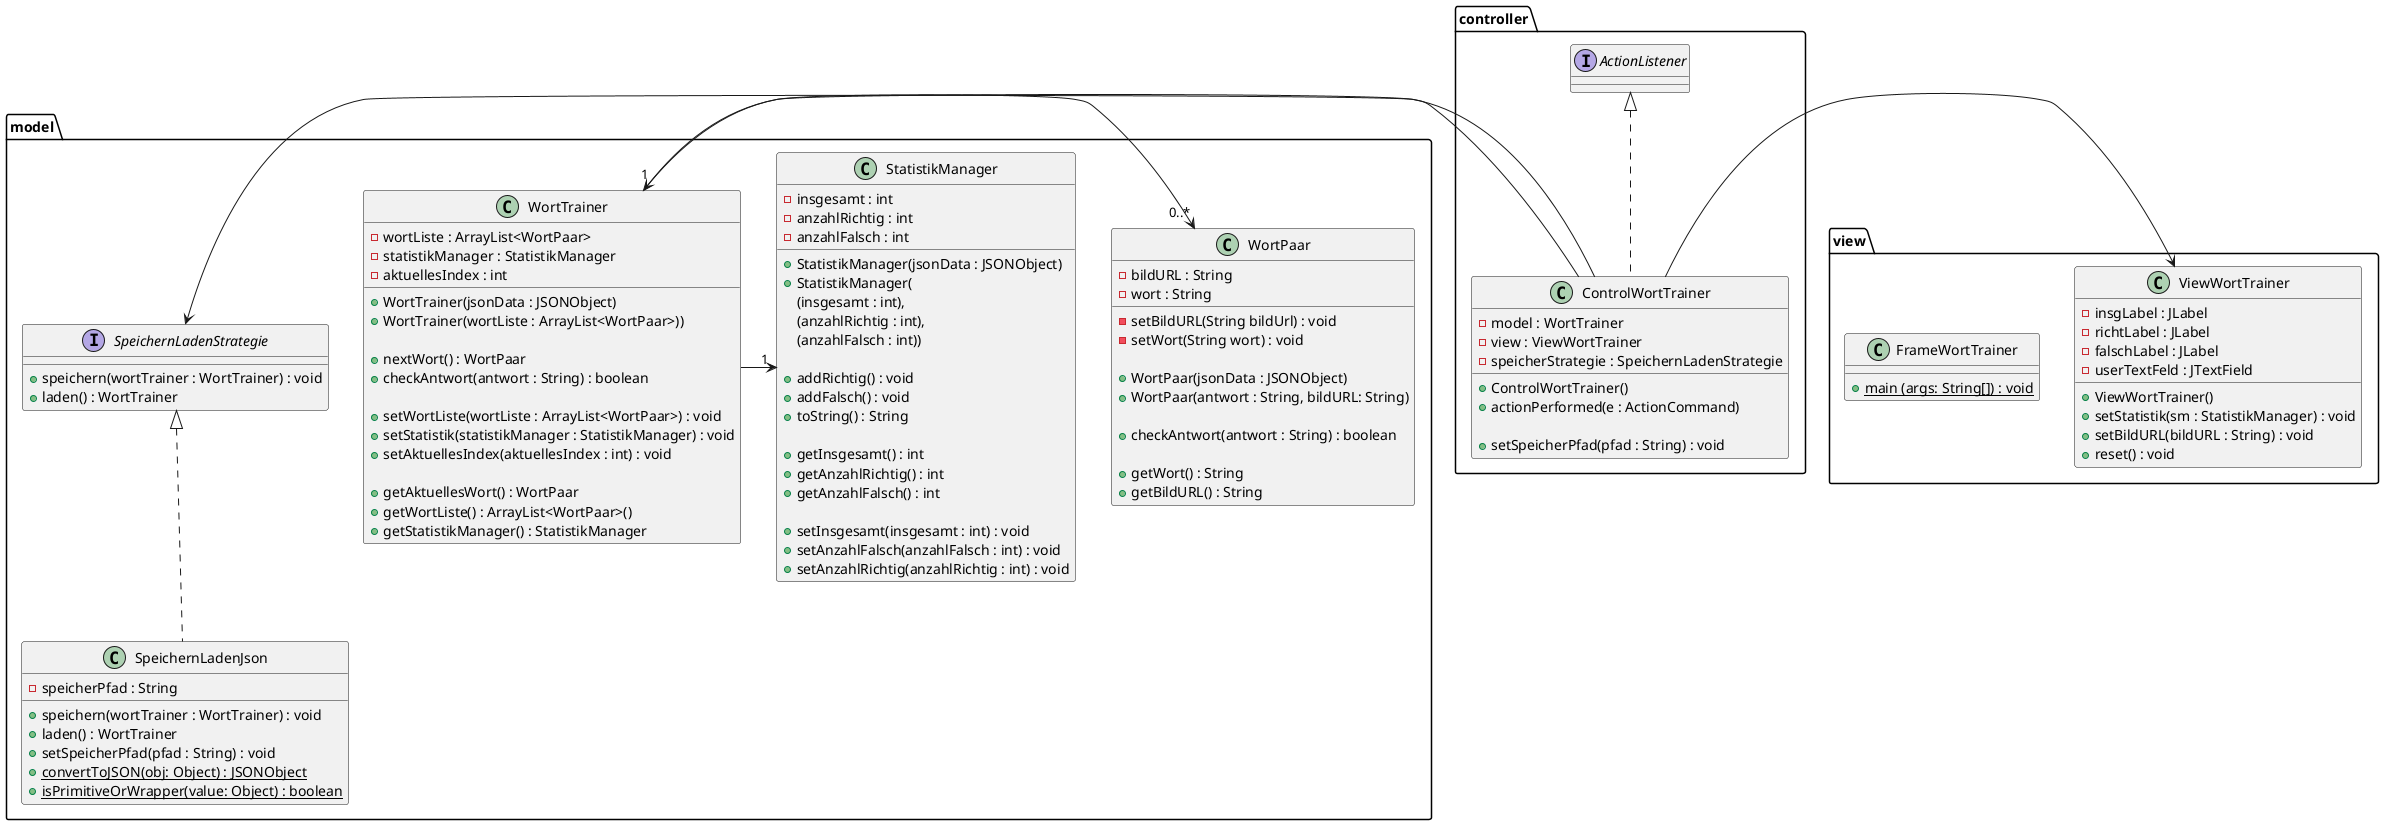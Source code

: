 @startuml
'https://plantuml.com/class-diagram

package model {

    class WortPaar {
        - bildURL : String
        - wort : String

        - setBildURL(String bildUrl) : void
        - setWort(String wort) : void

        + WortPaar(jsonData : JSONObject)
        + WortPaar(antwort : String, bildURL: String)

        + checkAntwort(antwort : String) : boolean

        + getWort() : String
        + getBildURL() : String

    }

    class WortTrainer {
        - wortListe : ArrayList<WortPaar>
        - statistikManager : StatistikManager
        - aktuellesIndex : int

        + WortTrainer(jsonData : JSONObject)
        + WortTrainer(wortListe : ArrayList<WortPaar>))

        + nextWort() : WortPaar
        + checkAntwort(antwort : String) : boolean

        + setWortListe(wortListe : ArrayList<WortPaar>) : void
        + setStatistik(statistikManager : StatistikManager) : void
        + setAktuellesIndex(aktuellesIndex : int) : void

        + getAktuellesWort() : WortPaar
        + getWortListe() : ArrayList<WortPaar>()
        + getStatistikManager() : StatistikManager

    }

    class StatistikManager {
        - insgesamt : int
        - anzahlRichtig : int
        - anzahlFalsch : int

        + StatistikManager(jsonData : JSONObject)
        + StatistikManager(
        (insgesamt : int),
        (anzahlRichtig : int),
        (anzahlFalsch : int))

        + addRichtig() : void
        + addFalsch() : void
        + toString() : String

        + getInsgesamt() : int
        + getAnzahlRichtig() : int
        + getAnzahlFalsch() : int

        + setInsgesamt(insgesamt : int) : void
        + setAnzahlFalsch(anzahlFalsch : int) : void
        + setAnzahlRichtig(anzahlRichtig : int) : void
    }

    interface SpeichernLadenStrategie{
        + speichern(wortTrainer : WortTrainer) : void
        + laden() : WortTrainer
    }

    class SpeichernLadenJson implements SpeichernLadenStrategie{
        - speicherPfad : String
        + speichern(wortTrainer : WortTrainer) : void
        + laden() : WortTrainer
        + setSpeicherPfad(pfad : String) : void
        + {static} convertToJSON(obj: Object) : JSONObject
        + {static} isPrimitiveOrWrapper(value: Object) : boolean
    }
}


package view {
    class FrameWortTrainer{
        + {static} main (args: String[]) : void
    }

    class ViewWortTrainer {
        - insgLabel : JLabel
        - richtLabel : JLabel
        - falschLabel : JLabel
        - userTextFeld : JTextField
        + ViewWortTrainer()
        + setStatistik(sm : StatistikManager) : void
        + setBildURL(bildURL : String) : void
        + reset() : void
    }
}

package controller {
    class ControlWortTrainer implements ActionListener{
        - model : WortTrainer
        - view : ViewWortTrainer
        - speicherStrategie : SpeichernLadenStrategie

        + ControlWortTrainer()
        + actionPerformed(e : ActionCommand)

        + setSpeicherPfad(pfad : String) : void
        
    }
}


WortTrainer "1" -> "0..*" WortPaar
WortTrainer -> "1" StatistikManager

/' MVC Struktur'/
ControlWortTrainer -> WortTrainer
ControlWortTrainer -> ViewWortTrainer
ControlWortTrainer -> SpeichernLadenStrategie


@enduml